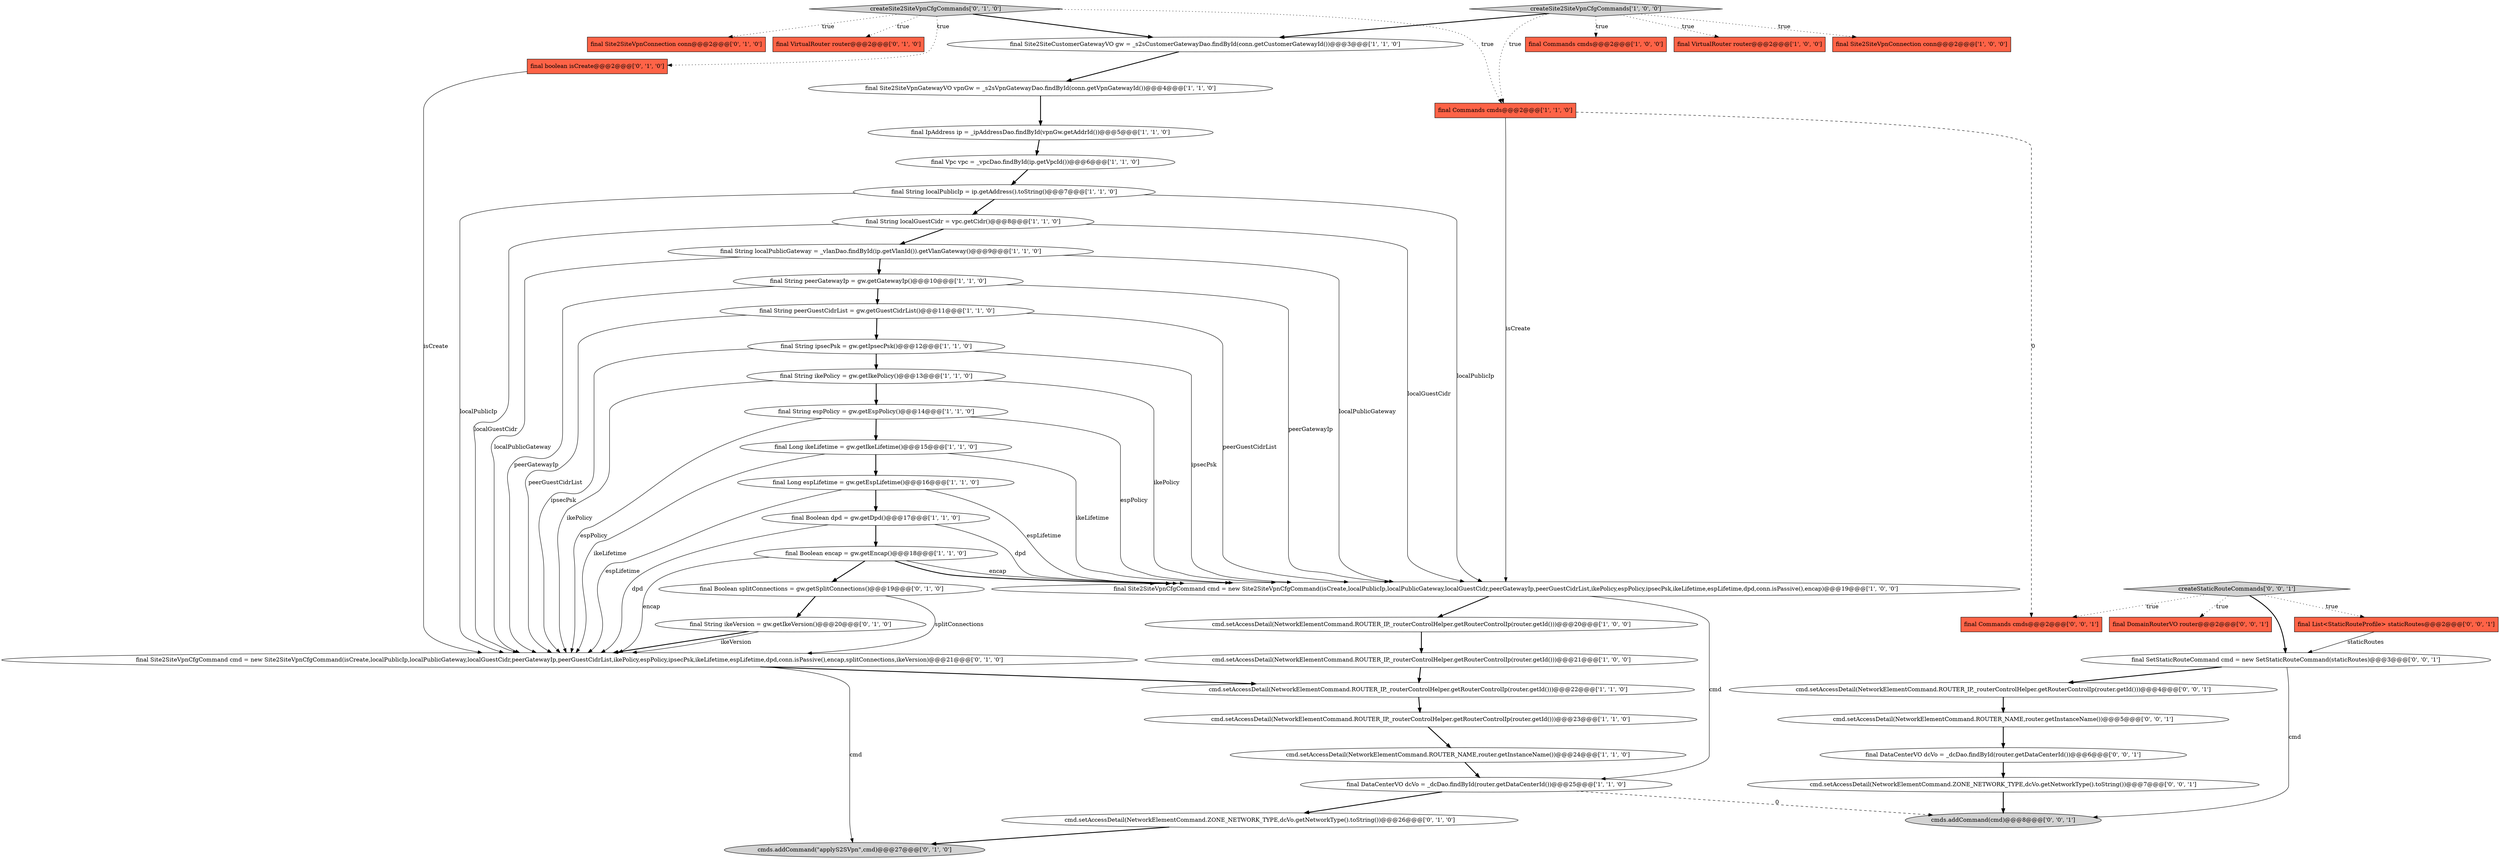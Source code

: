 digraph {
28 [style = filled, label = "final boolean isCreate@@@2@@@['0', '1', '0']", fillcolor = tomato, shape = box image = "AAA0AAABBB2BBB"];
19 [style = filled, label = "final String peerGatewayIp = gw.getGatewayIp()@@@10@@@['1', '1', '0']", fillcolor = white, shape = ellipse image = "AAA0AAABBB1BBB"];
46 [style = filled, label = "final DataCenterVO dcVo = _dcDao.findById(router.getDataCenterId())@@@6@@@['0', '0', '1']", fillcolor = white, shape = ellipse image = "AAA0AAABBB3BBB"];
13 [style = filled, label = "final Commands cmds@@@2@@@['1', '0', '0']", fillcolor = tomato, shape = box image = "AAA0AAABBB1BBB"];
9 [style = filled, label = "final Boolean dpd = gw.getDpd()@@@17@@@['1', '1', '0']", fillcolor = white, shape = ellipse image = "AAA0AAABBB1BBB"];
1 [style = filled, label = "final String ipsecPsk = gw.getIpsecPsk()@@@12@@@['1', '1', '0']", fillcolor = white, shape = ellipse image = "AAA0AAABBB1BBB"];
21 [style = filled, label = "cmd.setAccessDetail(NetworkElementCommand.ROUTER_IP,_routerControlHelper.getRouterControlIp(router.getId()))@@@21@@@['1', '0', '0']", fillcolor = white, shape = ellipse image = "AAA0AAABBB1BBB"];
22 [style = filled, label = "final DataCenterVO dcVo = _dcDao.findById(router.getDataCenterId())@@@25@@@['1', '1', '0']", fillcolor = white, shape = ellipse image = "AAA0AAABBB1BBB"];
25 [style = filled, label = "cmd.setAccessDetail(NetworkElementCommand.ROUTER_IP,_routerControlHelper.getRouterControlIp(router.getId()))@@@23@@@['1', '1', '0']", fillcolor = white, shape = ellipse image = "AAA0AAABBB1BBB"];
39 [style = filled, label = "cmds.addCommand(cmd)@@@8@@@['0', '0', '1']", fillcolor = lightgray, shape = ellipse image = "AAA0AAABBB3BBB"];
10 [style = filled, label = "final Site2SiteVpnCfgCommand cmd = new Site2SiteVpnCfgCommand(isCreate,localPublicIp,localPublicGateway,localGuestCidr,peerGatewayIp,peerGuestCidrList,ikePolicy,espPolicy,ipsecPsk,ikeLifetime,espLifetime,dpd,conn.isPassive(),encap)@@@19@@@['1', '0', '0']", fillcolor = white, shape = ellipse image = "AAA0AAABBB1BBB"];
4 [style = filled, label = "final IpAddress ip = _ipAddressDao.findById(vpnGw.getAddrId())@@@5@@@['1', '1', '0']", fillcolor = white, shape = ellipse image = "AAA0AAABBB1BBB"];
18 [style = filled, label = "final Boolean encap = gw.getEncap()@@@18@@@['1', '1', '0']", fillcolor = white, shape = ellipse image = "AAA0AAABBB1BBB"];
27 [style = filled, label = "final Site2SiteCustomerGatewayVO gw = _s2sCustomerGatewayDao.findById(conn.getCustomerGatewayId())@@@3@@@['1', '1', '0']", fillcolor = white, shape = ellipse image = "AAA0AAABBB1BBB"];
15 [style = filled, label = "final Vpc vpc = _vpcDao.findById(ip.getVpcId())@@@6@@@['1', '1', '0']", fillcolor = white, shape = ellipse image = "AAA0AAABBB1BBB"];
44 [style = filled, label = "cmd.setAccessDetail(NetworkElementCommand.ROUTER_IP,_routerControlHelper.getRouterControlIp(router.getId()))@@@4@@@['0', '0', '1']", fillcolor = white, shape = ellipse image = "AAA0AAABBB3BBB"];
24 [style = filled, label = "final Commands cmds@@@2@@@['1', '1', '0']", fillcolor = tomato, shape = box image = "AAA0AAABBB1BBB"];
36 [style = filled, label = "final Site2SiteVpnConnection conn@@@2@@@['0', '1', '0']", fillcolor = tomato, shape = box image = "AAA0AAABBB2BBB"];
0 [style = filled, label = "cmd.setAccessDetail(NetworkElementCommand.ROUTER_IP,_routerControlHelper.getRouterControlIp(router.getId()))@@@20@@@['1', '0', '0']", fillcolor = white, shape = ellipse image = "AAA0AAABBB1BBB"];
43 [style = filled, label = "final List<StaticRouteProfile> staticRoutes@@@2@@@['0', '0', '1']", fillcolor = tomato, shape = box image = "AAA0AAABBB3BBB"];
37 [style = filled, label = "cmd.setAccessDetail(NetworkElementCommand.ROUTER_NAME,router.getInstanceName())@@@5@@@['0', '0', '1']", fillcolor = white, shape = ellipse image = "AAA0AAABBB3BBB"];
34 [style = filled, label = "final Boolean splitConnections = gw.getSplitConnections()@@@19@@@['0', '1', '0']", fillcolor = white, shape = ellipse image = "AAA0AAABBB2BBB"];
11 [style = filled, label = "cmd.setAccessDetail(NetworkElementCommand.ROUTER_IP,_routerControlHelper.getRouterControlIp(router.getId()))@@@22@@@['1', '1', '0']", fillcolor = white, shape = ellipse image = "AAA0AAABBB1BBB"];
41 [style = filled, label = "final SetStaticRouteCommand cmd = new SetStaticRouteCommand(staticRoutes)@@@3@@@['0', '0', '1']", fillcolor = white, shape = ellipse image = "AAA0AAABBB3BBB"];
14 [style = filled, label = "cmd.setAccessDetail(NetworkElementCommand.ROUTER_NAME,router.getInstanceName())@@@24@@@['1', '1', '0']", fillcolor = white, shape = ellipse image = "AAA0AAABBB1BBB"];
17 [style = filled, label = "final Site2SiteVpnGatewayVO vpnGw = _s2sVpnGatewayDao.findById(conn.getVpnGatewayId())@@@4@@@['1', '1', '0']", fillcolor = white, shape = ellipse image = "AAA0AAABBB1BBB"];
35 [style = filled, label = "cmds.addCommand(\"applyS2SVpn\",cmd)@@@27@@@['0', '1', '0']", fillcolor = lightgray, shape = ellipse image = "AAA0AAABBB2BBB"];
26 [style = filled, label = "final String localPublicGateway = _vlanDao.findById(ip.getVlanId()).getVlanGateway()@@@9@@@['1', '1', '0']", fillcolor = white, shape = ellipse image = "AAA0AAABBB1BBB"];
6 [style = filled, label = "final Long espLifetime = gw.getEspLifetime()@@@16@@@['1', '1', '0']", fillcolor = white, shape = ellipse image = "AAA0AAABBB1BBB"];
32 [style = filled, label = "cmd.setAccessDetail(NetworkElementCommand.ZONE_NETWORK_TYPE,dcVo.getNetworkType().toString())@@@26@@@['0', '1', '0']", fillcolor = white, shape = ellipse image = "AAA0AAABBB2BBB"];
3 [style = filled, label = "final VirtualRouter router@@@2@@@['1', '0', '0']", fillcolor = tomato, shape = box image = "AAA0AAABBB1BBB"];
40 [style = filled, label = "createStaticRouteCommands['0', '0', '1']", fillcolor = lightgray, shape = diamond image = "AAA0AAABBB3BBB"];
7 [style = filled, label = "final String localPublicIp = ip.getAddress().toString()@@@7@@@['1', '1', '0']", fillcolor = white, shape = ellipse image = "AAA0AAABBB1BBB"];
42 [style = filled, label = "cmd.setAccessDetail(NetworkElementCommand.ZONE_NETWORK_TYPE,dcVo.getNetworkType().toString())@@@7@@@['0', '0', '1']", fillcolor = white, shape = ellipse image = "AAA0AAABBB3BBB"];
2 [style = filled, label = "final Site2SiteVpnConnection conn@@@2@@@['1', '0', '0']", fillcolor = tomato, shape = box image = "AAA0AAABBB1BBB"];
29 [style = filled, label = "final Site2SiteVpnCfgCommand cmd = new Site2SiteVpnCfgCommand(isCreate,localPublicIp,localPublicGateway,localGuestCidr,peerGatewayIp,peerGuestCidrList,ikePolicy,espPolicy,ipsecPsk,ikeLifetime,espLifetime,dpd,conn.isPassive(),encap,splitConnections,ikeVersion)@@@21@@@['0', '1', '0']", fillcolor = white, shape = ellipse image = "AAA1AAABBB2BBB"];
30 [style = filled, label = "createSite2SiteVpnCfgCommands['0', '1', '0']", fillcolor = lightgray, shape = diamond image = "AAA0AAABBB2BBB"];
20 [style = filled, label = "final String espPolicy = gw.getEspPolicy()@@@14@@@['1', '1', '0']", fillcolor = white, shape = ellipse image = "AAA0AAABBB1BBB"];
23 [style = filled, label = "final String localGuestCidr = vpc.getCidr()@@@8@@@['1', '1', '0']", fillcolor = white, shape = ellipse image = "AAA0AAABBB1BBB"];
31 [style = filled, label = "final String ikeVersion = gw.getIkeVersion()@@@20@@@['0', '1', '0']", fillcolor = white, shape = ellipse image = "AAA1AAABBB2BBB"];
5 [style = filled, label = "final Long ikeLifetime = gw.getIkeLifetime()@@@15@@@['1', '1', '0']", fillcolor = white, shape = ellipse image = "AAA0AAABBB1BBB"];
8 [style = filled, label = "final String peerGuestCidrList = gw.getGuestCidrList()@@@11@@@['1', '1', '0']", fillcolor = white, shape = ellipse image = "AAA0AAABBB1BBB"];
38 [style = filled, label = "final DomainRouterVO router@@@2@@@['0', '0', '1']", fillcolor = tomato, shape = box image = "AAA0AAABBB3BBB"];
45 [style = filled, label = "final Commands cmds@@@2@@@['0', '0', '1']", fillcolor = tomato, shape = box image = "AAA0AAABBB3BBB"];
12 [style = filled, label = "createSite2SiteVpnCfgCommands['1', '0', '0']", fillcolor = lightgray, shape = diamond image = "AAA0AAABBB1BBB"];
16 [style = filled, label = "final String ikePolicy = gw.getIkePolicy()@@@13@@@['1', '1', '0']", fillcolor = white, shape = ellipse image = "AAA0AAABBB1BBB"];
33 [style = filled, label = "final VirtualRouter router@@@2@@@['0', '1', '0']", fillcolor = tomato, shape = box image = "AAA0AAABBB2BBB"];
9->18 [style = bold, label=""];
11->25 [style = bold, label=""];
7->23 [style = bold, label=""];
21->11 [style = bold, label=""];
42->39 [style = bold, label=""];
12->27 [style = bold, label=""];
19->10 [style = solid, label="peerGatewayIp"];
8->10 [style = solid, label="peerGuestCidrList"];
7->10 [style = solid, label="localPublicIp"];
30->28 [style = dotted, label="true"];
26->29 [style = solid, label="localPublicGateway"];
20->10 [style = solid, label="espPolicy"];
20->29 [style = solid, label="espPolicy"];
9->29 [style = solid, label="dpd"];
30->36 [style = dotted, label="true"];
30->33 [style = dotted, label="true"];
5->10 [style = solid, label="ikeLifetime"];
41->44 [style = bold, label=""];
29->35 [style = solid, label="cmd"];
1->29 [style = solid, label="ipsecPsk"];
9->10 [style = solid, label="dpd"];
41->39 [style = solid, label="cmd"];
19->8 [style = bold, label=""];
20->5 [style = bold, label=""];
28->29 [style = solid, label="isCreate"];
25->14 [style = bold, label=""];
12->13 [style = dotted, label="true"];
34->29 [style = solid, label="splitConnections"];
40->45 [style = dotted, label="true"];
8->29 [style = solid, label="peerGuestCidrList"];
46->42 [style = bold, label=""];
30->24 [style = dotted, label="true"];
6->29 [style = solid, label="espLifetime"];
15->7 [style = bold, label=""];
12->2 [style = dotted, label="true"];
22->39 [style = dashed, label="0"];
18->29 [style = solid, label="encap"];
43->41 [style = solid, label="staticRoutes"];
24->45 [style = dashed, label="0"];
23->26 [style = bold, label=""];
23->10 [style = solid, label="localGuestCidr"];
6->9 [style = bold, label=""];
26->19 [style = bold, label=""];
17->4 [style = bold, label=""];
8->1 [style = bold, label=""];
22->32 [style = bold, label=""];
18->10 [style = solid, label="encap"];
30->27 [style = bold, label=""];
44->37 [style = bold, label=""];
24->10 [style = solid, label="isCreate"];
32->35 [style = bold, label=""];
40->41 [style = bold, label=""];
12->24 [style = dotted, label="true"];
27->17 [style = bold, label=""];
34->31 [style = bold, label=""];
6->10 [style = solid, label="espLifetime"];
18->10 [style = bold, label=""];
0->21 [style = bold, label=""];
1->10 [style = solid, label="ipsecPsk"];
19->29 [style = solid, label="peerGatewayIp"];
16->10 [style = solid, label="ikePolicy"];
7->29 [style = solid, label="localPublicIp"];
26->10 [style = solid, label="localPublicGateway"];
16->20 [style = bold, label=""];
18->34 [style = bold, label=""];
12->3 [style = dotted, label="true"];
40->38 [style = dotted, label="true"];
37->46 [style = bold, label=""];
31->29 [style = bold, label=""];
23->29 [style = solid, label="localGuestCidr"];
4->15 [style = bold, label=""];
1->16 [style = bold, label=""];
14->22 [style = bold, label=""];
31->29 [style = solid, label="ikeVersion"];
10->22 [style = solid, label="cmd"];
40->43 [style = dotted, label="true"];
10->0 [style = bold, label=""];
5->6 [style = bold, label=""];
16->29 [style = solid, label="ikePolicy"];
29->11 [style = bold, label=""];
5->29 [style = solid, label="ikeLifetime"];
}
